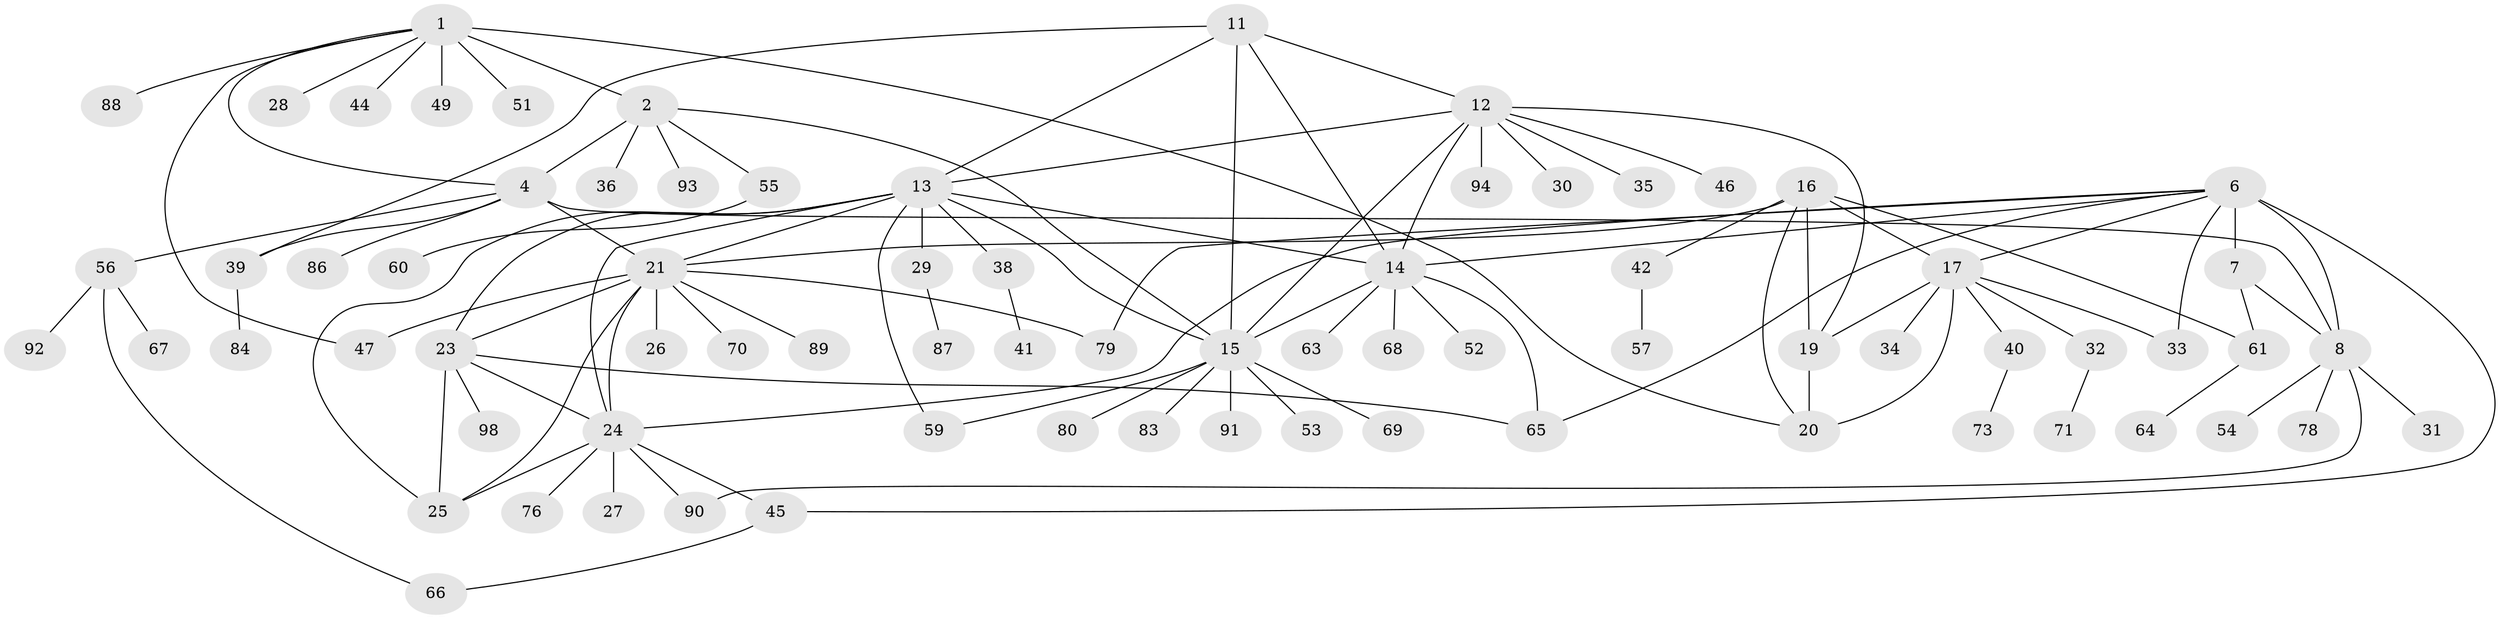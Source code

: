 // Generated by graph-tools (version 1.1) at 2025/24/03/03/25 07:24:16]
// undirected, 76 vertices, 109 edges
graph export_dot {
graph [start="1"]
  node [color=gray90,style=filled];
  1 [super="+5"];
  2 [super="+3"];
  4 [super="+48"];
  6 [super="+10"];
  7;
  8 [super="+9"];
  11;
  12 [super="+82"];
  13 [super="+22"];
  14 [super="+58"];
  15 [super="+72"];
  16 [super="+62"];
  17 [super="+18"];
  19 [super="+85"];
  20;
  21 [super="+95"];
  23 [super="+74"];
  24 [super="+43"];
  25;
  26;
  27;
  28;
  29;
  30;
  31;
  32 [super="+37"];
  33 [super="+50"];
  34;
  35;
  36;
  38;
  39 [super="+77"];
  40;
  41 [super="+100"];
  42;
  44 [super="+81"];
  45;
  46;
  47;
  49;
  51 [super="+101"];
  52;
  53;
  54;
  55;
  56;
  57;
  59;
  60;
  61 [super="+75"];
  63;
  64;
  65;
  66 [super="+96"];
  67;
  68;
  69;
  70;
  71;
  73;
  76;
  78;
  79;
  80;
  83;
  84 [super="+97"];
  86;
  87;
  88;
  89;
  90 [super="+99"];
  91;
  92;
  93;
  94;
  98;
  1 -- 2 [weight=4];
  1 -- 4 [weight=2];
  1 -- 20;
  1 -- 44;
  1 -- 88;
  1 -- 49;
  1 -- 51;
  1 -- 28;
  1 -- 47;
  2 -- 4 [weight=2];
  2 -- 15;
  2 -- 55;
  2 -- 93;
  2 -- 36;
  4 -- 8;
  4 -- 21;
  4 -- 56;
  4 -- 86;
  4 -- 39;
  6 -- 7 [weight=2];
  6 -- 8 [weight=4];
  6 -- 33;
  6 -- 65;
  6 -- 45;
  6 -- 14;
  6 -- 79;
  6 -- 17;
  6 -- 24;
  7 -- 8 [weight=2];
  7 -- 61;
  8 -- 31;
  8 -- 78;
  8 -- 90;
  8 -- 54;
  11 -- 12;
  11 -- 13;
  11 -- 14;
  11 -- 15;
  11 -- 39;
  12 -- 13;
  12 -- 14;
  12 -- 15;
  12 -- 19;
  12 -- 30;
  12 -- 35;
  12 -- 46;
  12 -- 94;
  13 -- 14;
  13 -- 15;
  13 -- 29;
  13 -- 21;
  13 -- 38;
  13 -- 23;
  13 -- 24;
  13 -- 25;
  13 -- 59;
  14 -- 15;
  14 -- 52;
  14 -- 63;
  14 -- 65;
  14 -- 68;
  15 -- 53;
  15 -- 59;
  15 -- 69;
  15 -- 80;
  15 -- 83;
  15 -- 91;
  16 -- 17 [weight=2];
  16 -- 19;
  16 -- 20;
  16 -- 21;
  16 -- 42;
  16 -- 61;
  17 -- 19 [weight=2];
  17 -- 20 [weight=2];
  17 -- 32;
  17 -- 33;
  17 -- 34;
  17 -- 40;
  19 -- 20;
  21 -- 23;
  21 -- 24;
  21 -- 25;
  21 -- 26;
  21 -- 47;
  21 -- 70;
  21 -- 79;
  21 -- 89;
  23 -- 24;
  23 -- 25;
  23 -- 98;
  23 -- 65;
  24 -- 25;
  24 -- 27;
  24 -- 45;
  24 -- 76;
  24 -- 90;
  29 -- 87;
  32 -- 71;
  38 -- 41;
  39 -- 84;
  40 -- 73;
  42 -- 57;
  45 -- 66;
  55 -- 60;
  56 -- 66;
  56 -- 67;
  56 -- 92;
  61 -- 64;
}
